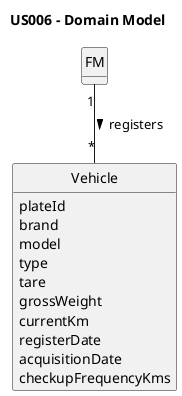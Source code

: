 @startuml
skinparam monochrome true
skinparam packageStyle rectangle
skinparam shadowing false
'skinparam linetype ortho
'left to right direction
skinparam classAttributeIconSize 0
hide circle
hide methods

title US006 - Domain Model



class Vehicle{
    plateId
    brand
    model
    type
    tare
    grossWeight
    currentKm
    registerDate
    acquisitionDate
    checkupFrequencyKms
}


FM "1" -- "*" Vehicle : "registers >"

@enduml